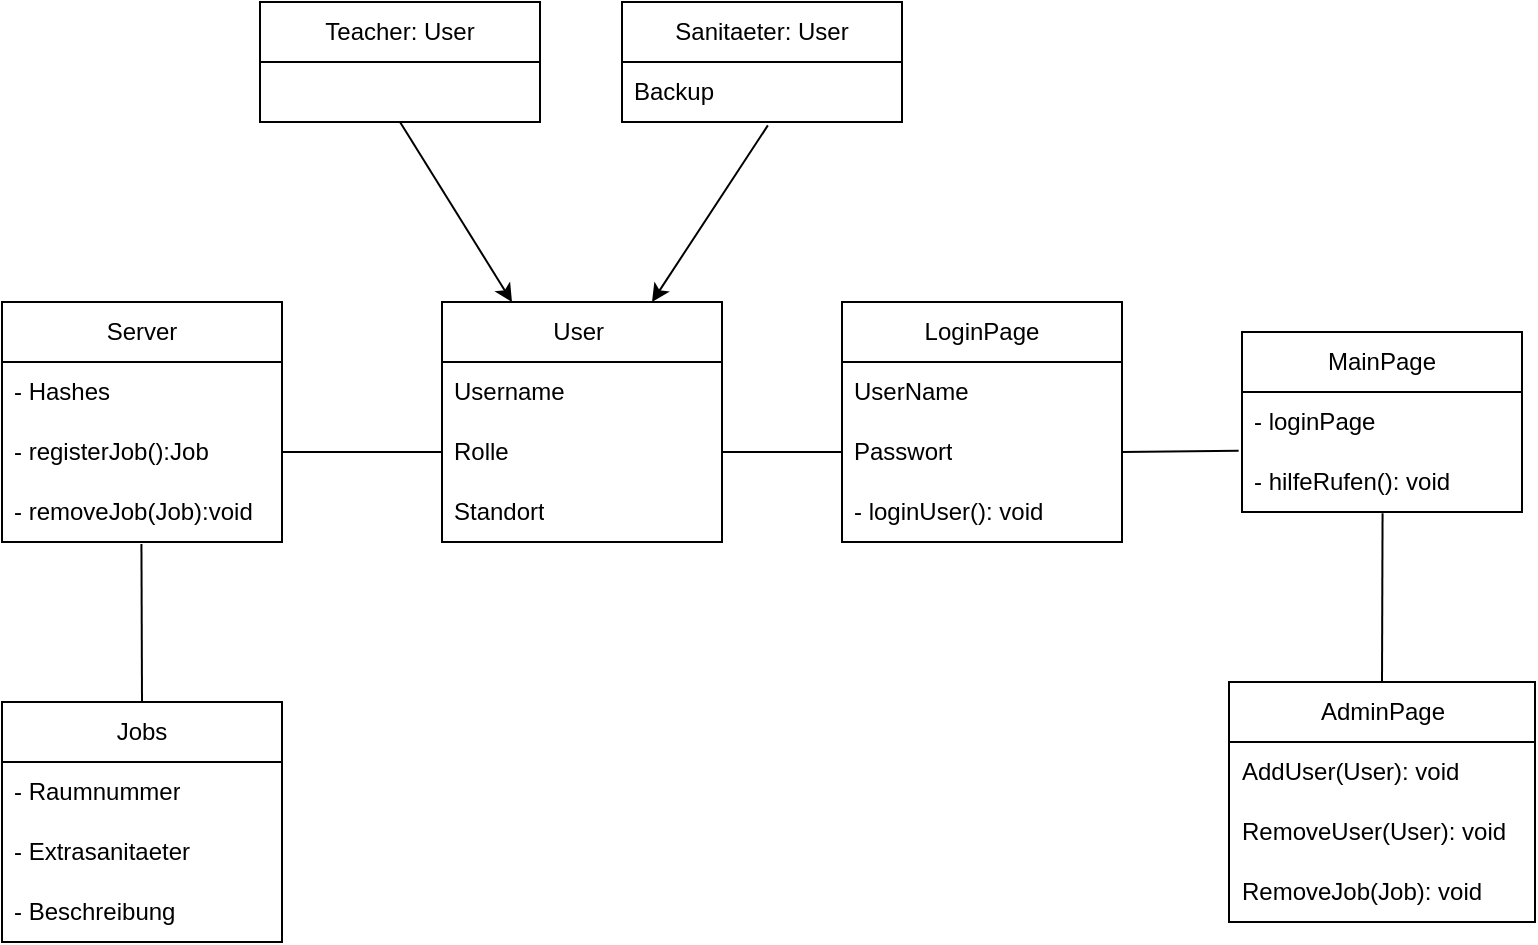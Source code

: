 <mxfile version="24.7.16">
  <diagram id="C5RBs43oDa-KdzZeNtuy" name="Page-1">
    <mxGraphModel dx="995" dy="1865" grid="1" gridSize="10" guides="1" tooltips="1" connect="1" arrows="1" fold="1" page="1" pageScale="1" pageWidth="827" pageHeight="1169" math="0" shadow="0">
      <root>
        <mxCell id="WIyWlLk6GJQsqaUBKTNV-0" />
        <mxCell id="WIyWlLk6GJQsqaUBKTNV-1" parent="WIyWlLk6GJQsqaUBKTNV-0" />
        <mxCell id="E3WzB9j4qcNKxEGTNKdJ-4" value="User&amp;nbsp;" style="swimlane;fontStyle=0;childLayout=stackLayout;horizontal=1;startSize=30;horizontalStack=0;resizeParent=1;resizeParentMax=0;resizeLast=0;collapsible=1;marginBottom=0;whiteSpace=wrap;html=1;" parent="WIyWlLk6GJQsqaUBKTNV-1" vertex="1">
          <mxGeometry x="270" y="-130" width="140" height="120" as="geometry" />
        </mxCell>
        <mxCell id="E3WzB9j4qcNKxEGTNKdJ-5" value="Username" style="text;strokeColor=none;fillColor=none;align=left;verticalAlign=middle;spacingLeft=4;spacingRight=4;overflow=hidden;points=[[0,0.5],[1,0.5]];portConstraint=eastwest;rotatable=0;whiteSpace=wrap;html=1;" parent="E3WzB9j4qcNKxEGTNKdJ-4" vertex="1">
          <mxGeometry y="30" width="140" height="30" as="geometry" />
        </mxCell>
        <mxCell id="mAMZrzJwSZoV9hJrnr8w-24" value="Rolle" style="text;strokeColor=none;fillColor=none;align=left;verticalAlign=middle;spacingLeft=4;spacingRight=4;overflow=hidden;points=[[0,0.5],[1,0.5]];portConstraint=eastwest;rotatable=0;whiteSpace=wrap;html=1;" parent="E3WzB9j4qcNKxEGTNKdJ-4" vertex="1">
          <mxGeometry y="60" width="140" height="30" as="geometry" />
        </mxCell>
        <mxCell id="mAMZrzJwSZoV9hJrnr8w-47" value="Standort" style="text;strokeColor=none;fillColor=none;align=left;verticalAlign=middle;spacingLeft=4;spacingRight=4;overflow=hidden;points=[[0,0.5],[1,0.5]];portConstraint=eastwest;rotatable=0;whiteSpace=wrap;html=1;" parent="E3WzB9j4qcNKxEGTNKdJ-4" vertex="1">
          <mxGeometry y="90" width="140" height="30" as="geometry" />
        </mxCell>
        <mxCell id="mAMZrzJwSZoV9hJrnr8w-8" value="LoginPage" style="swimlane;fontStyle=0;childLayout=stackLayout;horizontal=1;startSize=30;horizontalStack=0;resizeParent=1;resizeParentMax=0;resizeLast=0;collapsible=1;marginBottom=0;whiteSpace=wrap;html=1;" parent="WIyWlLk6GJQsqaUBKTNV-1" vertex="1">
          <mxGeometry x="470" y="-130" width="140" height="120" as="geometry" />
        </mxCell>
        <mxCell id="mAMZrzJwSZoV9hJrnr8w-9" value="UserName" style="text;strokeColor=none;fillColor=none;align=left;verticalAlign=middle;spacingLeft=4;spacingRight=4;overflow=hidden;points=[[0,0.5],[1,0.5]];portConstraint=eastwest;rotatable=0;whiteSpace=wrap;html=1;" parent="mAMZrzJwSZoV9hJrnr8w-8" vertex="1">
          <mxGeometry y="30" width="140" height="30" as="geometry" />
        </mxCell>
        <mxCell id="mAMZrzJwSZoV9hJrnr8w-10" value="Passwort" style="text;strokeColor=none;fillColor=none;align=left;verticalAlign=middle;spacingLeft=4;spacingRight=4;overflow=hidden;points=[[0,0.5],[1,0.5]];portConstraint=eastwest;rotatable=0;whiteSpace=wrap;html=1;" parent="mAMZrzJwSZoV9hJrnr8w-8" vertex="1">
          <mxGeometry y="60" width="140" height="30" as="geometry" />
        </mxCell>
        <mxCell id="mAMZrzJwSZoV9hJrnr8w-11" value="- loginUser(): void" style="text;strokeColor=none;fillColor=none;align=left;verticalAlign=middle;spacingLeft=4;spacingRight=4;overflow=hidden;points=[[0,0.5],[1,0.5]];portConstraint=eastwest;rotatable=0;whiteSpace=wrap;html=1;" parent="mAMZrzJwSZoV9hJrnr8w-8" vertex="1">
          <mxGeometry y="90" width="140" height="30" as="geometry" />
        </mxCell>
        <mxCell id="mAMZrzJwSZoV9hJrnr8w-16" value="AdminPage" style="swimlane;fontStyle=0;childLayout=stackLayout;horizontal=1;startSize=30;horizontalStack=0;resizeParent=1;resizeParentMax=0;resizeLast=0;collapsible=1;marginBottom=0;whiteSpace=wrap;html=1;" parent="WIyWlLk6GJQsqaUBKTNV-1" vertex="1">
          <mxGeometry x="663.5" y="60" width="153" height="120" as="geometry" />
        </mxCell>
        <mxCell id="mAMZrzJwSZoV9hJrnr8w-17" value="AddUser(User): void" style="text;strokeColor=none;fillColor=none;align=left;verticalAlign=middle;spacingLeft=4;spacingRight=4;overflow=hidden;points=[[0,0.5],[1,0.5]];portConstraint=eastwest;rotatable=0;whiteSpace=wrap;html=1;" parent="mAMZrzJwSZoV9hJrnr8w-16" vertex="1">
          <mxGeometry y="30" width="153" height="30" as="geometry" />
        </mxCell>
        <mxCell id="mAMZrzJwSZoV9hJrnr8w-18" value="RemoveUser(User): void" style="text;strokeColor=none;fillColor=none;align=left;verticalAlign=middle;spacingLeft=4;spacingRight=4;overflow=hidden;points=[[0,0.5],[1,0.5]];portConstraint=eastwest;rotatable=0;whiteSpace=wrap;html=1;" parent="mAMZrzJwSZoV9hJrnr8w-16" vertex="1">
          <mxGeometry y="60" width="153" height="30" as="geometry" />
        </mxCell>
        <mxCell id="mAMZrzJwSZoV9hJrnr8w-19" value="RemoveJob(Job): void" style="text;strokeColor=none;fillColor=none;align=left;verticalAlign=middle;spacingLeft=4;spacingRight=4;overflow=hidden;points=[[0,0.5],[1,0.5]];portConstraint=eastwest;rotatable=0;whiteSpace=wrap;html=1;" parent="mAMZrzJwSZoV9hJrnr8w-16" vertex="1">
          <mxGeometry y="90" width="153" height="30" as="geometry" />
        </mxCell>
        <mxCell id="mAMZrzJwSZoV9hJrnr8w-29" value="MainPage" style="swimlane;fontStyle=0;childLayout=stackLayout;horizontal=1;startSize=30;horizontalStack=0;resizeParent=1;resizeParentMax=0;resizeLast=0;collapsible=1;marginBottom=0;whiteSpace=wrap;html=1;" parent="WIyWlLk6GJQsqaUBKTNV-1" vertex="1">
          <mxGeometry x="670" y="-115" width="140" height="90" as="geometry" />
        </mxCell>
        <mxCell id="mAMZrzJwSZoV9hJrnr8w-30" value="- loginPage" style="text;strokeColor=none;fillColor=none;align=left;verticalAlign=middle;spacingLeft=4;spacingRight=4;overflow=hidden;points=[[0,0.5],[1,0.5]];portConstraint=eastwest;rotatable=0;whiteSpace=wrap;html=1;" parent="mAMZrzJwSZoV9hJrnr8w-29" vertex="1">
          <mxGeometry y="30" width="140" height="30" as="geometry" />
        </mxCell>
        <mxCell id="mAMZrzJwSZoV9hJrnr8w-31" value="- hilfeRufen(): void" style="text;strokeColor=none;fillColor=none;align=left;verticalAlign=middle;spacingLeft=4;spacingRight=4;overflow=hidden;points=[[0,0.5],[1,0.5]];portConstraint=eastwest;rotatable=0;whiteSpace=wrap;html=1;" parent="mAMZrzJwSZoV9hJrnr8w-29" vertex="1">
          <mxGeometry y="60" width="140" height="30" as="geometry" />
        </mxCell>
        <mxCell id="mAMZrzJwSZoV9hJrnr8w-33" value="Jobs" style="swimlane;fontStyle=0;childLayout=stackLayout;horizontal=1;startSize=30;horizontalStack=0;resizeParent=1;resizeParentMax=0;resizeLast=0;collapsible=1;marginBottom=0;whiteSpace=wrap;html=1;" parent="WIyWlLk6GJQsqaUBKTNV-1" vertex="1">
          <mxGeometry x="50" y="70" width="140" height="120" as="geometry" />
        </mxCell>
        <mxCell id="mAMZrzJwSZoV9hJrnr8w-35" value="- Raumnummer" style="text;strokeColor=none;fillColor=none;align=left;verticalAlign=middle;spacingLeft=4;spacingRight=4;overflow=hidden;points=[[0,0.5],[1,0.5]];portConstraint=eastwest;rotatable=0;whiteSpace=wrap;html=1;" parent="mAMZrzJwSZoV9hJrnr8w-33" vertex="1">
          <mxGeometry y="30" width="140" height="30" as="geometry" />
        </mxCell>
        <mxCell id="mAMZrzJwSZoV9hJrnr8w-36" value="- Extrasanitaeter" style="text;strokeColor=none;fillColor=none;align=left;verticalAlign=middle;spacingLeft=4;spacingRight=4;overflow=hidden;points=[[0,0.5],[1,0.5]];portConstraint=eastwest;rotatable=0;whiteSpace=wrap;html=1;" parent="mAMZrzJwSZoV9hJrnr8w-33" vertex="1">
          <mxGeometry y="60" width="140" height="30" as="geometry" />
        </mxCell>
        <mxCell id="mAMZrzJwSZoV9hJrnr8w-46" value="- Beschreibung" style="text;strokeColor=none;fillColor=none;align=left;verticalAlign=middle;spacingLeft=4;spacingRight=4;overflow=hidden;points=[[0,0.5],[1,0.5]];portConstraint=eastwest;rotatable=0;whiteSpace=wrap;html=1;" parent="mAMZrzJwSZoV9hJrnr8w-33" vertex="1">
          <mxGeometry y="90" width="140" height="30" as="geometry" />
        </mxCell>
        <mxCell id="mAMZrzJwSZoV9hJrnr8w-42" value="Server" style="swimlane;fontStyle=0;childLayout=stackLayout;horizontal=1;startSize=30;horizontalStack=0;resizeParent=1;resizeParentMax=0;resizeLast=0;collapsible=1;marginBottom=0;whiteSpace=wrap;html=1;" parent="WIyWlLk6GJQsqaUBKTNV-1" vertex="1">
          <mxGeometry x="50" y="-130" width="140" height="120" as="geometry" />
        </mxCell>
        <mxCell id="mAMZrzJwSZoV9hJrnr8w-43" value="- Hashes" style="text;strokeColor=none;fillColor=none;align=left;verticalAlign=middle;spacingLeft=4;spacingRight=4;overflow=hidden;points=[[0,0.5],[1,0.5]];portConstraint=eastwest;rotatable=0;whiteSpace=wrap;html=1;" parent="mAMZrzJwSZoV9hJrnr8w-42" vertex="1">
          <mxGeometry y="30" width="140" height="30" as="geometry" />
        </mxCell>
        <mxCell id="mAMZrzJwSZoV9hJrnr8w-44" value="- registerJob():Job" style="text;strokeColor=none;fillColor=none;align=left;verticalAlign=middle;spacingLeft=4;spacingRight=4;overflow=hidden;points=[[0,0.5],[1,0.5]];portConstraint=eastwest;rotatable=0;whiteSpace=wrap;html=1;" parent="mAMZrzJwSZoV9hJrnr8w-42" vertex="1">
          <mxGeometry y="60" width="140" height="30" as="geometry" />
        </mxCell>
        <mxCell id="mAMZrzJwSZoV9hJrnr8w-45" value="- removeJob(Job):void" style="text;strokeColor=none;fillColor=none;align=left;verticalAlign=middle;spacingLeft=4;spacingRight=4;overflow=hidden;points=[[0,0.5],[1,0.5]];portConstraint=eastwest;rotatable=0;whiteSpace=wrap;html=1;" parent="mAMZrzJwSZoV9hJrnr8w-42" vertex="1">
          <mxGeometry y="90" width="140" height="30" as="geometry" />
        </mxCell>
        <mxCell id="mAMZrzJwSZoV9hJrnr8w-48" value="Sanitaeter: User" style="swimlane;fontStyle=0;childLayout=stackLayout;horizontal=1;startSize=30;horizontalStack=0;resizeParent=1;resizeParentMax=0;resizeLast=0;collapsible=1;marginBottom=0;whiteSpace=wrap;html=1;" parent="WIyWlLk6GJQsqaUBKTNV-1" vertex="1">
          <mxGeometry x="360" y="-280" width="140" height="60" as="geometry" />
        </mxCell>
        <mxCell id="mAMZrzJwSZoV9hJrnr8w-49" value="Backup" style="text;strokeColor=none;fillColor=none;align=left;verticalAlign=middle;spacingLeft=4;spacingRight=4;overflow=hidden;points=[[0,0.5],[1,0.5]];portConstraint=eastwest;rotatable=0;whiteSpace=wrap;html=1;" parent="mAMZrzJwSZoV9hJrnr8w-48" vertex="1">
          <mxGeometry y="30" width="140" height="30" as="geometry" />
        </mxCell>
        <mxCell id="mAMZrzJwSZoV9hJrnr8w-64" style="edgeStyle=none;rounded=0;orthogonalLoop=1;jettySize=auto;html=1;exitX=0.5;exitY=1;exitDx=0;exitDy=0;entryX=0.25;entryY=0;entryDx=0;entryDy=0;" parent="WIyWlLk6GJQsqaUBKTNV-1" source="mAMZrzJwSZoV9hJrnr8w-52" target="E3WzB9j4qcNKxEGTNKdJ-4" edge="1">
          <mxGeometry relative="1" as="geometry" />
        </mxCell>
        <mxCell id="mAMZrzJwSZoV9hJrnr8w-52" value="Teacher: User" style="swimlane;fontStyle=0;childLayout=stackLayout;horizontal=1;startSize=30;horizontalStack=0;resizeParent=1;resizeParentMax=0;resizeLast=0;collapsible=1;marginBottom=0;whiteSpace=wrap;html=1;" parent="WIyWlLk6GJQsqaUBKTNV-1" vertex="1">
          <mxGeometry x="179" y="-280" width="140" height="60" as="geometry" />
        </mxCell>
        <mxCell id="mAMZrzJwSZoV9hJrnr8w-63" value="" style="endArrow=classic;html=1;rounded=0;exitX=0.521;exitY=1.056;exitDx=0;exitDy=0;exitPerimeter=0;entryX=0.75;entryY=0;entryDx=0;entryDy=0;" parent="WIyWlLk6GJQsqaUBKTNV-1" source="mAMZrzJwSZoV9hJrnr8w-49" target="E3WzB9j4qcNKxEGTNKdJ-4" edge="1">
          <mxGeometry width="50" height="50" relative="1" as="geometry">
            <mxPoint x="650" y="-180" as="sourcePoint" />
            <mxPoint x="700" y="-230" as="targetPoint" />
          </mxGeometry>
        </mxCell>
        <mxCell id="OKZJ1YeHyweN8zasHT8Z-9" value="" style="endArrow=none;html=1;rounded=0;exitX=0.5;exitY=0;exitDx=0;exitDy=0;entryX=0.498;entryY=1.033;entryDx=0;entryDy=0;entryPerimeter=0;" parent="WIyWlLk6GJQsqaUBKTNV-1" source="mAMZrzJwSZoV9hJrnr8w-33" target="mAMZrzJwSZoV9hJrnr8w-45" edge="1">
          <mxGeometry width="50" height="50" relative="1" as="geometry">
            <mxPoint x="300" y="-40" as="sourcePoint" />
            <mxPoint x="350" y="-90" as="targetPoint" />
          </mxGeometry>
        </mxCell>
        <mxCell id="OKZJ1YeHyweN8zasHT8Z-10" value="" style="endArrow=none;html=1;rounded=0;exitX=1;exitY=0.5;exitDx=0;exitDy=0;entryX=0;entryY=0.5;entryDx=0;entryDy=0;" parent="WIyWlLk6GJQsqaUBKTNV-1" source="mAMZrzJwSZoV9hJrnr8w-44" target="mAMZrzJwSZoV9hJrnr8w-24" edge="1">
          <mxGeometry width="50" height="50" relative="1" as="geometry">
            <mxPoint x="270" y="70" as="sourcePoint" />
            <mxPoint x="320" y="20" as="targetPoint" />
          </mxGeometry>
        </mxCell>
        <mxCell id="OKZJ1YeHyweN8zasHT8Z-11" value="" style="endArrow=none;html=1;rounded=0;exitX=1;exitY=0.5;exitDx=0;exitDy=0;entryX=0;entryY=0.5;entryDx=0;entryDy=0;" parent="WIyWlLk6GJQsqaUBKTNV-1" source="mAMZrzJwSZoV9hJrnr8w-24" target="mAMZrzJwSZoV9hJrnr8w-10" edge="1">
          <mxGeometry width="50" height="50" relative="1" as="geometry">
            <mxPoint x="410" y="140" as="sourcePoint" />
            <mxPoint x="460" y="90" as="targetPoint" />
          </mxGeometry>
        </mxCell>
        <mxCell id="OKZJ1YeHyweN8zasHT8Z-13" value="" style="endArrow=none;html=1;rounded=0;exitX=1;exitY=0.5;exitDx=0;exitDy=0;entryX=-0.012;entryY=-0.022;entryDx=0;entryDy=0;entryPerimeter=0;" parent="WIyWlLk6GJQsqaUBKTNV-1" source="mAMZrzJwSZoV9hJrnr8w-10" target="mAMZrzJwSZoV9hJrnr8w-31" edge="1">
          <mxGeometry width="50" height="50" relative="1" as="geometry">
            <mxPoint x="380" y="110" as="sourcePoint" />
            <mxPoint x="430" y="60" as="targetPoint" />
          </mxGeometry>
        </mxCell>
        <mxCell id="OKZJ1YeHyweN8zasHT8Z-14" value="" style="endArrow=none;html=1;rounded=0;entryX=0.502;entryY=1.022;entryDx=0;entryDy=0;entryPerimeter=0;exitX=0.5;exitY=0;exitDx=0;exitDy=0;" parent="WIyWlLk6GJQsqaUBKTNV-1" source="mAMZrzJwSZoV9hJrnr8w-16" target="mAMZrzJwSZoV9hJrnr8w-31" edge="1">
          <mxGeometry width="50" height="50" relative="1" as="geometry">
            <mxPoint x="550" y="140" as="sourcePoint" />
            <mxPoint x="600" y="90" as="targetPoint" />
          </mxGeometry>
        </mxCell>
      </root>
    </mxGraphModel>
  </diagram>
</mxfile>
